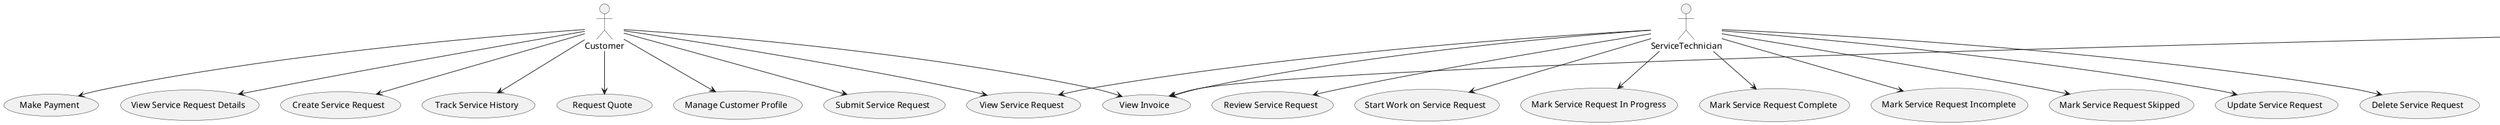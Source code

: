 @startuml

actor Customer
actor ServiceTechnician
actor Admin

usecase "Create Service Request" as CreateServiceRequest
usecase "Assign Technician" as AssignTechnician
usecase "Generate Invoice" as GenerateInvoice
usecase "View Invoice" as ViewInvoice
usecase "Payment" as Payment
usecase "View Service Request" as ViewServiceRequest
usecase "Update Service Request" as UpdateServiceRequest
usecase "Delete Service Request" as DeleteServiceRequest
usecase "Review Service Request" as ReviewServiceRequest
usecase "Escalate Service Request" as EscalateServiceRequest
usecase "Handle Parts" as HandleParts
usecase "Generate Repair Log" as GenerateRepairLog
usecase "Track Service History" as TrackServiceHistory
usecase "Request Quote" as RequestQuote
usecase "Approve Quote" as ApproveQuote
usecase "Track Parts Inventory" as TrackPartsInventory
usecase "Manage Customer Profile" as ManageCustomerProfile
usecase "Manage Technician Schedule" as ManageTechnicianSchedule
usecase "Submit Service Request" as SubmitServiceRequest
usecase "Start Work on Service Request" as StartWork
usecase "Mark Service Request In Progress" as MarkInProgress
usecase "Mark Service Request Complete" as MarkComplete
usecase "Mark Service Request Incomplete" as MarkIncomplete
usecase "Mark Service Request Skipped" as MarkSkipped
usecase "Make Payment" as MakePayment
usecase "View Service Request Details" as ViewServiceRequestDetails

Customer --> (CreateServiceRequest)
Customer --> (TrackServiceHistory)
Customer --> (RequestQuote)
Customer --> (ManageCustomerProfile)
Customer --> (SubmitServiceRequest)
Customer --> (MakePayment)
Customer --> (ViewServiceRequestDetails)
Customer --> (ViewInvoice)
Customer --> (ViewServiceRequest)
ServiceTechnician --> (ViewInvoice)
ServiceTechnician --> (ViewServiceRequest)
ServiceTechnician --> (UpdateServiceRequest)
ServiceTechnician --> (DeleteServiceRequest)
ServiceTechnician --> (ReviewServiceRequest)
ServiceTechnician --> (StartWork)
ServiceTechnician --> (MarkInProgress)
ServiceTechnician --> (MarkComplete)
ServiceTechnician --> (MarkIncomplete)
ServiceTechnician --> (MarkSkipped)
Admin --> (EscalateServiceRequest)
Admin --> (HandleParts)
Admin --> (GenerateRepairLog)
Admin --> (ManageTechnicianSchedule)
Admin --> (ApproveQuote)
Admin --> (TrackPartsInventory)
Admin --> (AssignTechnician)
Admin --> (GenerateInvoice)
Admin --> (ViewInvoice)


@enduml
